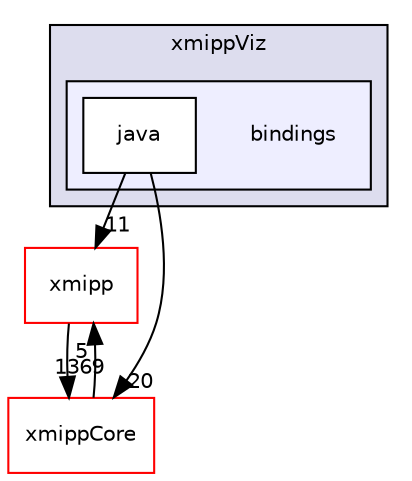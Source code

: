 digraph "xmippViz/bindings" {
  compound=true
  node [ fontsize="10", fontname="Helvetica"];
  edge [ labelfontsize="10", labelfontname="Helvetica"];
  subgraph clusterdir_d00fa29c12583ca0533b1c544f3419a4 {
    graph [ bgcolor="#ddddee", pencolor="black", label="xmippViz" fontname="Helvetica", fontsize="10", URL="dir_d00fa29c12583ca0533b1c544f3419a4.html"]
  subgraph clusterdir_6c850e09e636f23306e5d3c0c6e8c219 {
    graph [ bgcolor="#eeeeff", pencolor="black", label="" URL="dir_6c850e09e636f23306e5d3c0c6e8c219.html"];
    dir_6c850e09e636f23306e5d3c0c6e8c219 [shape=plaintext label="bindings"];
    dir_81ab788c3196926fd5067370cc2a2426 [shape=box label="java" color="black" fillcolor="white" style="filled" URL="dir_81ab788c3196926fd5067370cc2a2426.html"];
  }
  }
  dir_5bce755d3f27cf36e7d1a940cfd4182d [shape=box label="xmipp" fillcolor="white" style="filled" color="red" URL="dir_5bce755d3f27cf36e7d1a940cfd4182d.html"];
  dir_ce4d0d8fc85c2c70612466225bfce71d [shape=box label="xmippCore" fillcolor="white" style="filled" color="red" URL="dir_ce4d0d8fc85c2c70612466225bfce71d.html"];
  dir_5bce755d3f27cf36e7d1a940cfd4182d->dir_ce4d0d8fc85c2c70612466225bfce71d [headlabel="1369", labeldistance=1.5 headhref="dir_000026_000243.html"];
  dir_81ab788c3196926fd5067370cc2a2426->dir_5bce755d3f27cf36e7d1a940cfd4182d [headlabel="11", labeldistance=1.5 headhref="dir_000322_000026.html"];
  dir_81ab788c3196926fd5067370cc2a2426->dir_ce4d0d8fc85c2c70612466225bfce71d [headlabel="20", labeldistance=1.5 headhref="dir_000322_000243.html"];
  dir_ce4d0d8fc85c2c70612466225bfce71d->dir_5bce755d3f27cf36e7d1a940cfd4182d [headlabel="5", labeldistance=1.5 headhref="dir_000243_000026.html"];
}
